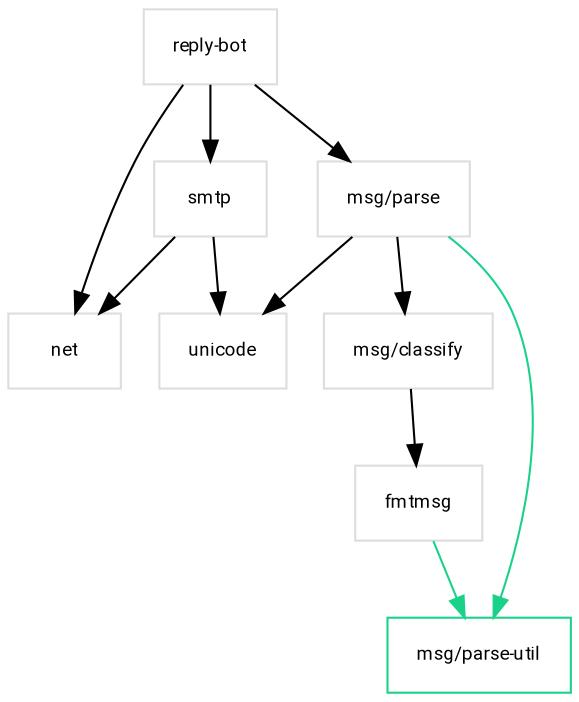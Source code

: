 digraph G {
  node [shape=record, margin="0.2,0.1", fontsize=9, color="#dddddd", fontname="-apple-system,BlinkMacSystemFont,Segoe UI,Roboto,Oxygen,Ubuntu,Cantarell,Open Sans,sans-serif"]
  "reply-bot" -> "net"
  "reply-bot" -> "msg/parse"
  "msg/parse" -> "msg/classify"
  "msg/parse-util" [color = "#1AD18A"]
  "msg/parse" -> "msg/parse-util" [color = "#1AD18A"]
  "fmtmsg" -> "msg/parse-util" [color = "#1AD18A"]
  "msg/classify" -> "fmtmsg"
  "msg/parse" -> "unicode"
  "reply-bot" -> "smtp"
  "smtp" -> "unicode"
  "smtp" -> "net"
}
